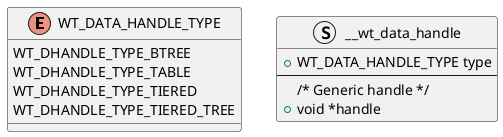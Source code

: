 @startuml WT_DATA_HANDLE

enum WT_DATA_HANDLE_TYPE {
    WT_DHANDLE_TYPE_BTREE
    WT_DHANDLE_TYPE_TABLE
    WT_DHANDLE_TYPE_TIERED
    WT_DHANDLE_TYPE_TIERED_TREE
}

struct "__wt_data_handle" as WT_DATA_HANDLE {
    + WT_DATA_HANDLE_TYPE type
    --
    /* Generic handle */
    + void *handle
}
@enduml